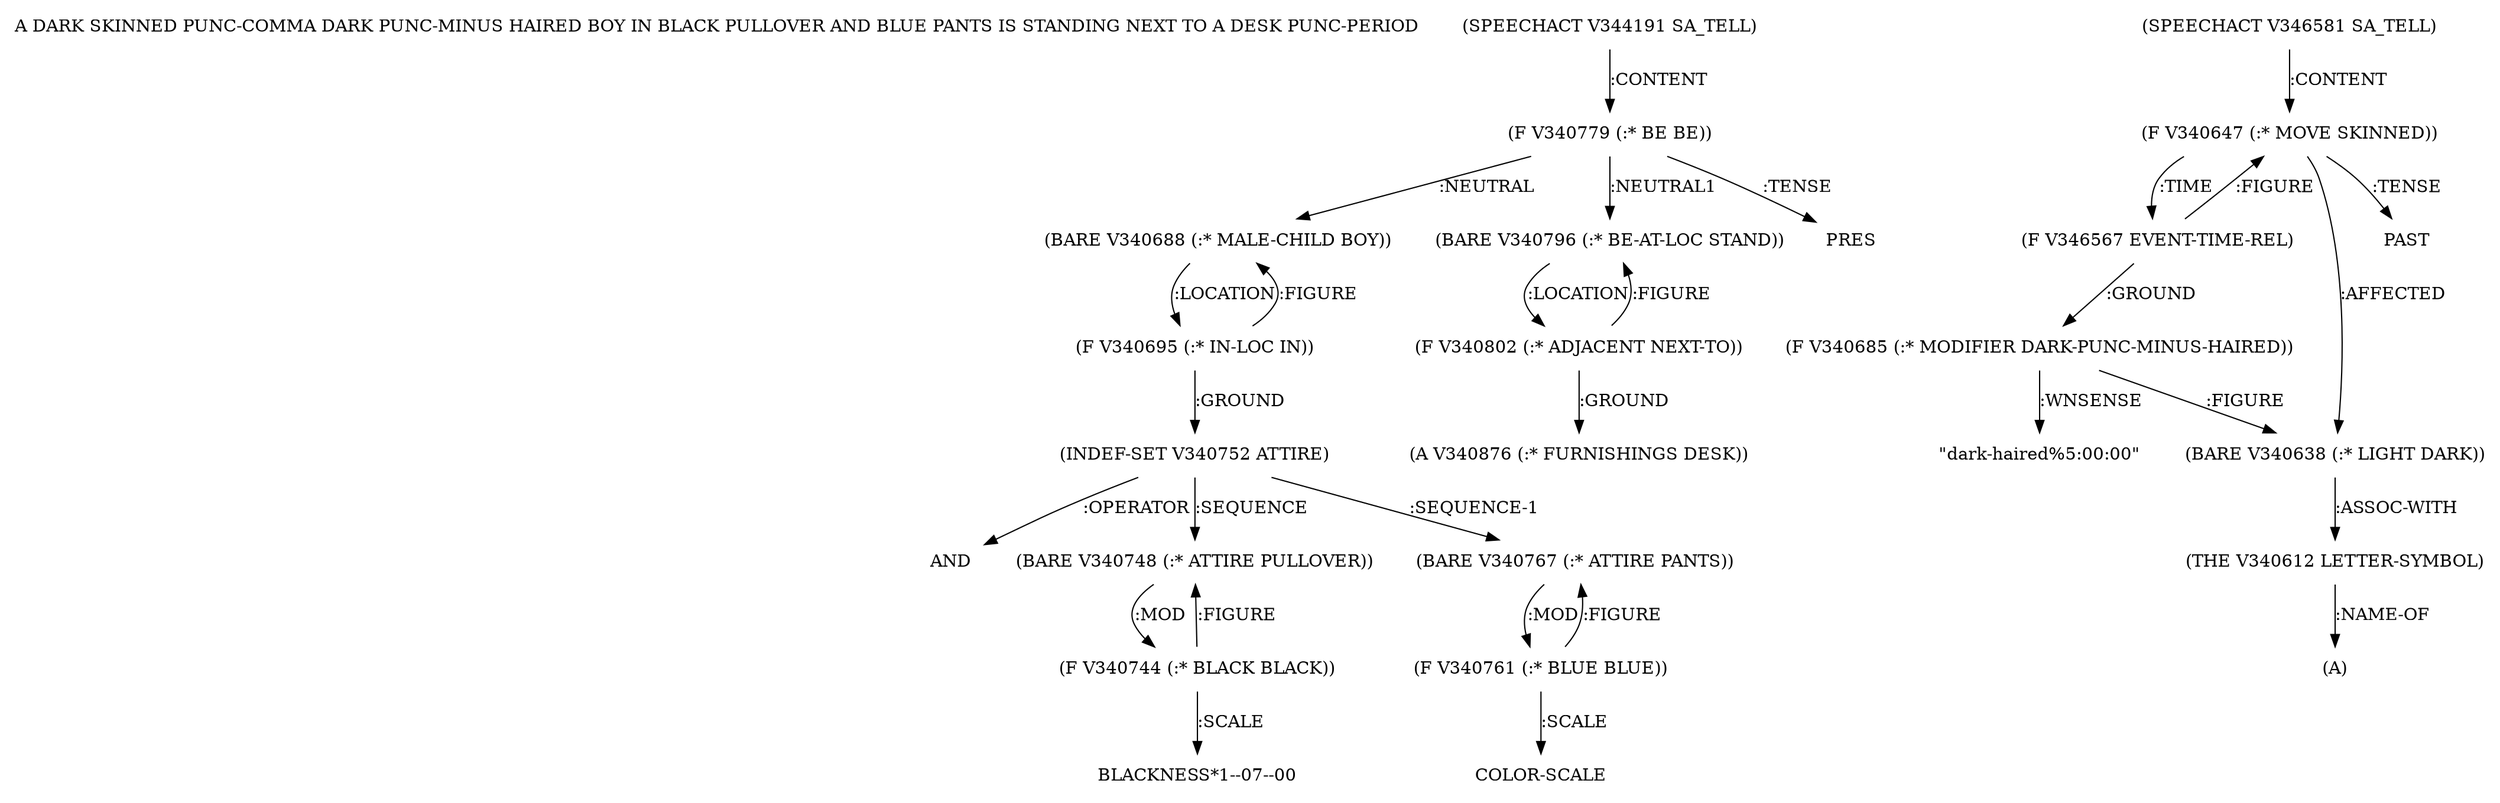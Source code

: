 digraph Terms {
  node [shape=none]
  "A DARK SKINNED PUNC-COMMA DARK PUNC-MINUS HAIRED BOY IN BLACK PULLOVER AND BLUE PANTS IS STANDING NEXT TO A DESK PUNC-PERIOD"
  "V344191" [label="(SPEECHACT V344191 SA_TELL)"]
  "V344191" -> "V340779" [label=":CONTENT"]
  "V340779" [label="(F V340779 (:* BE BE))"]
  "V340779" -> "V340688" [label=":NEUTRAL"]
  "V340779" -> "V340796" [label=":NEUTRAL1"]
  "V340779" -> "NT351460" [label=":TENSE"]
  "NT351460" [label="PRES"]
  "V340688" [label="(BARE V340688 (:* MALE-CHILD BOY))"]
  "V340688" -> "V340695" [label=":LOCATION"]
  "V340695" [label="(F V340695 (:* IN-LOC IN))"]
  "V340695" -> "V340752" [label=":GROUND"]
  "V340695" -> "V340688" [label=":FIGURE"]
  "V340752" [label="(INDEF-SET V340752 ATTIRE)"]
  "V340752" -> "NT351461" [label=":OPERATOR"]
  "NT351461" [label="AND"]
  "V340752" -> "V340748" [label=":SEQUENCE"]
  "V340752" -> "V340767" [label=":SEQUENCE-1"]
  "V340748" [label="(BARE V340748 (:* ATTIRE PULLOVER))"]
  "V340748" -> "V340744" [label=":MOD"]
  "V340744" [label="(F V340744 (:* BLACK BLACK))"]
  "V340744" -> "V340748" [label=":FIGURE"]
  "V340744" -> "NT351462" [label=":SCALE"]
  "NT351462" [label="BLACKNESS*1--07--00"]
  "V340767" [label="(BARE V340767 (:* ATTIRE PANTS))"]
  "V340767" -> "V340761" [label=":MOD"]
  "V340761" [label="(F V340761 (:* BLUE BLUE))"]
  "V340761" -> "V340767" [label=":FIGURE"]
  "V340761" -> "NT351463" [label=":SCALE"]
  "NT351463" [label="COLOR-SCALE"]
  "V340796" [label="(BARE V340796 (:* BE-AT-LOC STAND))"]
  "V340796" -> "V340802" [label=":LOCATION"]
  "V340802" [label="(F V340802 (:* ADJACENT NEXT-TO))"]
  "V340802" -> "V340876" [label=":GROUND"]
  "V340802" -> "V340796" [label=":FIGURE"]
  "V340876" [label="(A V340876 (:* FURNISHINGS DESK))"]
  "V346581" [label="(SPEECHACT V346581 SA_TELL)"]
  "V346581" -> "V340647" [label=":CONTENT"]
  "V340647" [label="(F V340647 (:* MOVE SKINNED))"]
  "V340647" -> "V346567" [label=":TIME"]
  "V340647" -> "V340638" [label=":AFFECTED"]
  "V340647" -> "NT351464" [label=":TENSE"]
  "NT351464" [label="PAST"]
  "V346567" [label="(F V346567 EVENT-TIME-REL)"]
  "V346567" -> "V340647" [label=":FIGURE"]
  "V346567" -> "V340685" [label=":GROUND"]
  "V340638" [label="(BARE V340638 (:* LIGHT DARK))"]
  "V340638" -> "V340612" [label=":ASSOC-WITH"]
  "V340612" [label="(THE V340612 LETTER-SYMBOL)"]
  "V340612" -> "NT351465" [label=":NAME-OF"]
  "NT351465" [label="(A)"]
  "V340685" [label="(F V340685 (:* MODIFIER DARK-PUNC-MINUS-HAIRED))"]
  "V340685" -> "V340638" [label=":FIGURE"]
  "V340685" -> "NT351466" [label=":WNSENSE"]
  "NT351466" [label="\"dark-haired%5:00:00\""]
}
